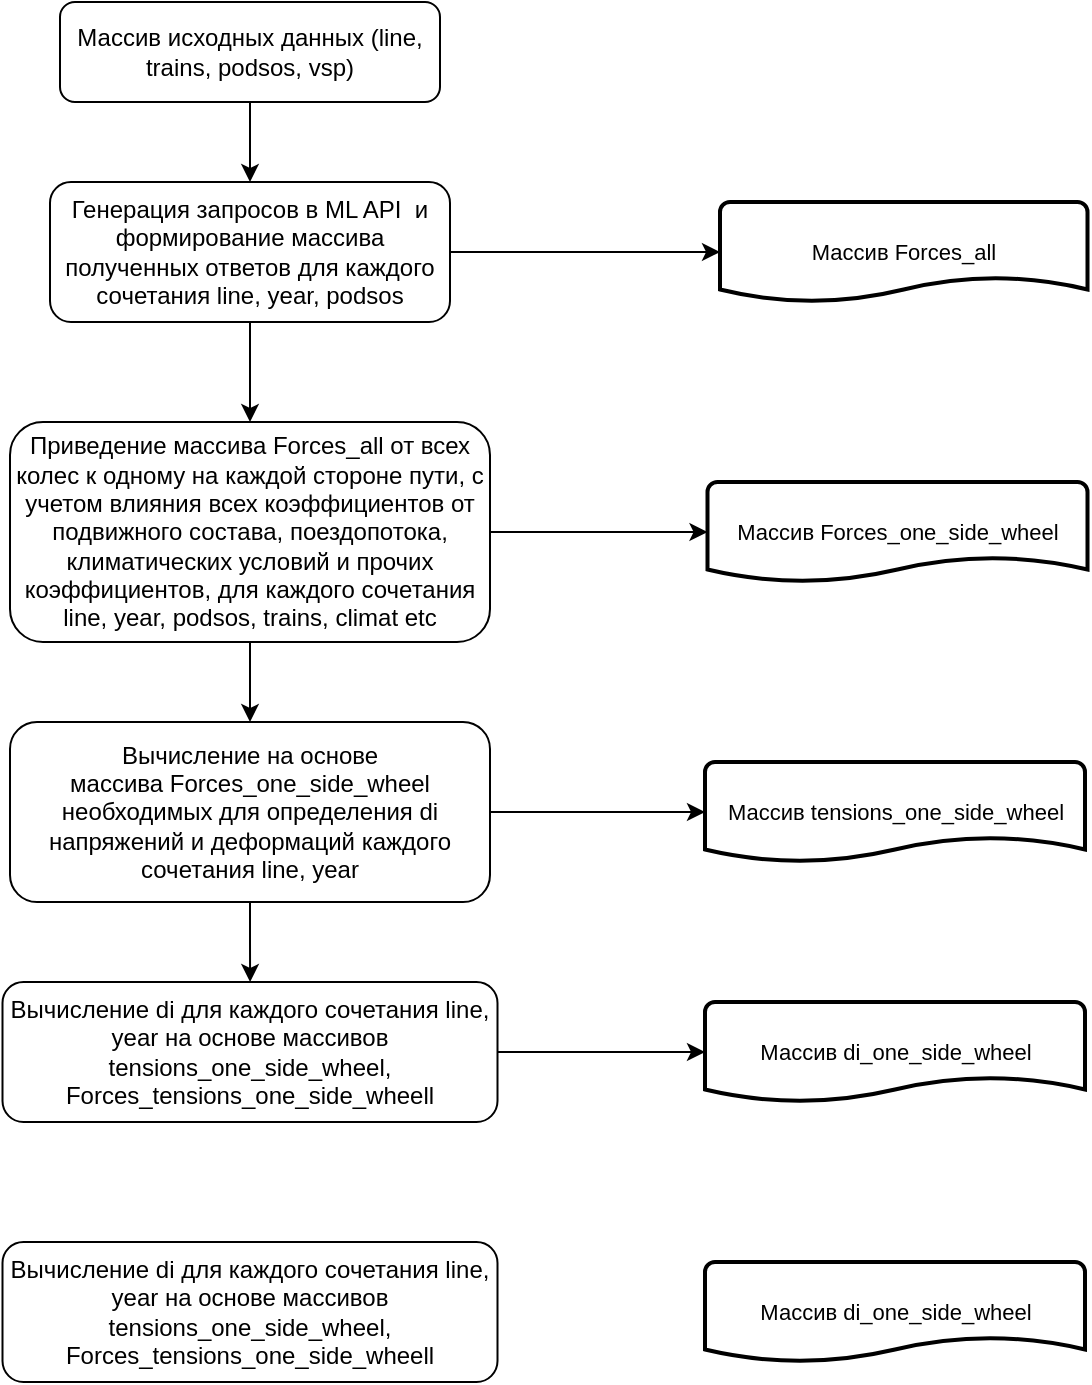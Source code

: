 <mxfile version="21.3.2" type="github">
  <diagram id="C5RBs43oDa-KdzZeNtuy" name="Page-1">
    <mxGraphModel dx="1059" dy="580" grid="1" gridSize="10" guides="1" tooltips="1" connect="1" arrows="1" fold="1" page="1" pageScale="1" pageWidth="827" pageHeight="1169" math="0" shadow="0">
      <root>
        <mxCell id="WIyWlLk6GJQsqaUBKTNV-0" />
        <mxCell id="WIyWlLk6GJQsqaUBKTNV-1" parent="WIyWlLk6GJQsqaUBKTNV-0" />
        <mxCell id="CPEIrPVz57s7VJ4nKZEA-3" value="" style="edgeStyle=orthogonalEdgeStyle;shape=connector;rounded=0;orthogonalLoop=1;jettySize=auto;html=1;labelBackgroundColor=default;strokeColor=default;fontFamily=Helvetica;fontSize=11;fontColor=default;endArrow=classic;" edge="1" parent="WIyWlLk6GJQsqaUBKTNV-1" source="WIyWlLk6GJQsqaUBKTNV-3" target="WIyWlLk6GJQsqaUBKTNV-7">
          <mxGeometry relative="1" as="geometry" />
        </mxCell>
        <mxCell id="WIyWlLk6GJQsqaUBKTNV-3" value="Массив исходных данных (line, trains, podsos, vsp)" style="rounded=1;whiteSpace=wrap;html=1;fontSize=12;glass=0;strokeWidth=1;shadow=0;" parent="WIyWlLk6GJQsqaUBKTNV-1" vertex="1">
          <mxGeometry x="160" y="80" width="190" height="50" as="geometry" />
        </mxCell>
        <mxCell id="CPEIrPVz57s7VJ4nKZEA-18" value="" style="edgeStyle=orthogonalEdgeStyle;shape=connector;rounded=0;orthogonalLoop=1;jettySize=auto;html=1;labelBackgroundColor=default;strokeColor=default;fontFamily=Helvetica;fontSize=11;fontColor=default;endArrow=classic;" edge="1" parent="WIyWlLk6GJQsqaUBKTNV-1" source="WIyWlLk6GJQsqaUBKTNV-7" target="CPEIrPVz57s7VJ4nKZEA-0">
          <mxGeometry relative="1" as="geometry" />
        </mxCell>
        <mxCell id="WIyWlLk6GJQsqaUBKTNV-7" value="Генерация запросов в ML API&amp;nbsp; и формирование массива полученных ответов для каждого сочетания line, year, podsos" style="rounded=1;whiteSpace=wrap;html=1;fontSize=12;glass=0;strokeWidth=1;shadow=0;" parent="WIyWlLk6GJQsqaUBKTNV-1" vertex="1">
          <mxGeometry x="155" y="170" width="200" height="70" as="geometry" />
        </mxCell>
        <mxCell id="CPEIrPVz57s7VJ4nKZEA-11" style="edgeStyle=orthogonalEdgeStyle;shape=connector;rounded=0;orthogonalLoop=1;jettySize=auto;html=1;exitX=1;exitY=0.5;exitDx=0;exitDy=0;entryX=0;entryY=0.5;entryDx=0;entryDy=0;entryPerimeter=0;labelBackgroundColor=default;strokeColor=default;fontFamily=Helvetica;fontSize=11;fontColor=default;endArrow=classic;" edge="1" parent="WIyWlLk6GJQsqaUBKTNV-1" source="WIyWlLk6GJQsqaUBKTNV-7" target="CPEIrPVz57s7VJ4nKZEA-6">
          <mxGeometry relative="1" as="geometry">
            <mxPoint x="360" y="195" as="sourcePoint" />
          </mxGeometry>
        </mxCell>
        <mxCell id="CPEIrPVz57s7VJ4nKZEA-12" style="edgeStyle=orthogonalEdgeStyle;shape=connector;rounded=0;orthogonalLoop=1;jettySize=auto;html=1;exitX=1;exitY=0.5;exitDx=0;exitDy=0;entryX=0;entryY=0.5;entryDx=0;entryDy=0;entryPerimeter=0;labelBackgroundColor=default;strokeColor=default;fontFamily=Helvetica;fontSize=11;fontColor=default;endArrow=classic;" edge="1" parent="WIyWlLk6GJQsqaUBKTNV-1" source="CPEIrPVz57s7VJ4nKZEA-0" target="CPEIrPVz57s7VJ4nKZEA-7">
          <mxGeometry relative="1" as="geometry" />
        </mxCell>
        <mxCell id="CPEIrPVz57s7VJ4nKZEA-14" value="" style="edgeStyle=orthogonalEdgeStyle;shape=connector;rounded=0;orthogonalLoop=1;jettySize=auto;html=1;labelBackgroundColor=default;strokeColor=default;fontFamily=Helvetica;fontSize=11;fontColor=default;endArrow=classic;" edge="1" parent="WIyWlLk6GJQsqaUBKTNV-1" source="CPEIrPVz57s7VJ4nKZEA-0" target="CPEIrPVz57s7VJ4nKZEA-9">
          <mxGeometry relative="1" as="geometry" />
        </mxCell>
        <mxCell id="CPEIrPVz57s7VJ4nKZEA-0" value="Приведение массива&amp;nbsp;Forces_all от&amp;nbsp;всех колес к одному на каждой стороне пути, с учетом влияния всех коэффициентов от подвижного состава, поездопотока, климатических условий и прочих коэффициентов, для каждого сочетания line, year, podsos, trains, climat etc" style="rounded=1;whiteSpace=wrap;html=1;" vertex="1" parent="WIyWlLk6GJQsqaUBKTNV-1">
          <mxGeometry x="135" y="290" width="240" height="110" as="geometry" />
        </mxCell>
        <mxCell id="CPEIrPVz57s7VJ4nKZEA-17" value="" style="edgeStyle=orthogonalEdgeStyle;shape=connector;rounded=0;orthogonalLoop=1;jettySize=auto;html=1;labelBackgroundColor=default;strokeColor=default;fontFamily=Helvetica;fontSize=11;fontColor=default;endArrow=classic;" edge="1" parent="WIyWlLk6GJQsqaUBKTNV-1" source="CPEIrPVz57s7VJ4nKZEA-5" target="CPEIrPVz57s7VJ4nKZEA-8">
          <mxGeometry relative="1" as="geometry" />
        </mxCell>
        <mxCell id="CPEIrPVz57s7VJ4nKZEA-5" value="Вычисление di для каждого сочетания line, year на основе массивов tensions_one_side_wheel,&lt;br&gt;Forces_tensions_one_side_wheell" style="rounded=1;whiteSpace=wrap;html=1;" vertex="1" parent="WIyWlLk6GJQsqaUBKTNV-1">
          <mxGeometry x="131.25" y="570" width="247.5" height="70" as="geometry" />
        </mxCell>
        <mxCell id="CPEIrPVz57s7VJ4nKZEA-6" value="Массив Forces_all" style="strokeWidth=2;html=1;shape=mxgraph.flowchart.document2;whiteSpace=wrap;size=0.25;fontFamily=Helvetica;fontSize=11;fontColor=default;" vertex="1" parent="WIyWlLk6GJQsqaUBKTNV-1">
          <mxGeometry x="490" y="180" width="183.75" height="50" as="geometry" />
        </mxCell>
        <mxCell id="CPEIrPVz57s7VJ4nKZEA-7" value="Массив Forces_one_side_wheel" style="strokeWidth=2;html=1;shape=mxgraph.flowchart.document2;whiteSpace=wrap;size=0.25;fontFamily=Helvetica;fontSize=11;fontColor=default;" vertex="1" parent="WIyWlLk6GJQsqaUBKTNV-1">
          <mxGeometry x="483.75" y="320" width="190" height="50" as="geometry" />
        </mxCell>
        <mxCell id="CPEIrPVz57s7VJ4nKZEA-8" value="Массив di_one_side_wheel" style="strokeWidth=2;html=1;shape=mxgraph.flowchart.document2;whiteSpace=wrap;size=0.25;fontFamily=Helvetica;fontSize=11;fontColor=default;" vertex="1" parent="WIyWlLk6GJQsqaUBKTNV-1">
          <mxGeometry x="482.5" y="580" width="190" height="50" as="geometry" />
        </mxCell>
        <mxCell id="CPEIrPVz57s7VJ4nKZEA-15" value="" style="edgeStyle=orthogonalEdgeStyle;shape=connector;rounded=0;orthogonalLoop=1;jettySize=auto;html=1;labelBackgroundColor=default;strokeColor=default;fontFamily=Helvetica;fontSize=11;fontColor=default;endArrow=classic;" edge="1" parent="WIyWlLk6GJQsqaUBKTNV-1" source="CPEIrPVz57s7VJ4nKZEA-9" target="CPEIrPVz57s7VJ4nKZEA-5">
          <mxGeometry relative="1" as="geometry" />
        </mxCell>
        <mxCell id="CPEIrPVz57s7VJ4nKZEA-16" value="" style="edgeStyle=orthogonalEdgeStyle;shape=connector;rounded=0;orthogonalLoop=1;jettySize=auto;html=1;labelBackgroundColor=default;strokeColor=default;fontFamily=Helvetica;fontSize=11;fontColor=default;endArrow=classic;" edge="1" parent="WIyWlLk6GJQsqaUBKTNV-1" source="CPEIrPVz57s7VJ4nKZEA-9" target="CPEIrPVz57s7VJ4nKZEA-10">
          <mxGeometry relative="1" as="geometry" />
        </mxCell>
        <mxCell id="CPEIrPVz57s7VJ4nKZEA-9" value="Вычисление на основе массива&amp;nbsp;Forces_one_side_wheel&lt;br&gt;&amp;nbsp;необходимых для&amp;nbsp;определения di&amp;nbsp;&lt;br&gt;напряжений и деформаций&amp;nbsp;каждого сочетания line, year" style="rounded=1;whiteSpace=wrap;html=1;" vertex="1" parent="WIyWlLk6GJQsqaUBKTNV-1">
          <mxGeometry x="135" y="440" width="240" height="90" as="geometry" />
        </mxCell>
        <mxCell id="CPEIrPVz57s7VJ4nKZEA-10" value="Массив tensions_one_side_wheel" style="strokeWidth=2;html=1;shape=mxgraph.flowchart.document2;whiteSpace=wrap;size=0.25;fontFamily=Helvetica;fontSize=11;fontColor=default;" vertex="1" parent="WIyWlLk6GJQsqaUBKTNV-1">
          <mxGeometry x="482.5" y="460" width="190" height="50" as="geometry" />
        </mxCell>
        <mxCell id="CPEIrPVz57s7VJ4nKZEA-19" value="Вычисление di для каждого сочетания line, year на основе массивов tensions_one_side_wheel,&lt;br&gt;Forces_tensions_one_side_wheell" style="rounded=1;whiteSpace=wrap;html=1;" vertex="1" parent="WIyWlLk6GJQsqaUBKTNV-1">
          <mxGeometry x="131.25" y="700" width="247.5" height="70" as="geometry" />
        </mxCell>
        <mxCell id="CPEIrPVz57s7VJ4nKZEA-20" value="Массив di_one_side_wheel" style="strokeWidth=2;html=1;shape=mxgraph.flowchart.document2;whiteSpace=wrap;size=0.25;fontFamily=Helvetica;fontSize=11;fontColor=default;" vertex="1" parent="WIyWlLk6GJQsqaUBKTNV-1">
          <mxGeometry x="482.5" y="710" width="190" height="50" as="geometry" />
        </mxCell>
      </root>
    </mxGraphModel>
  </diagram>
</mxfile>
